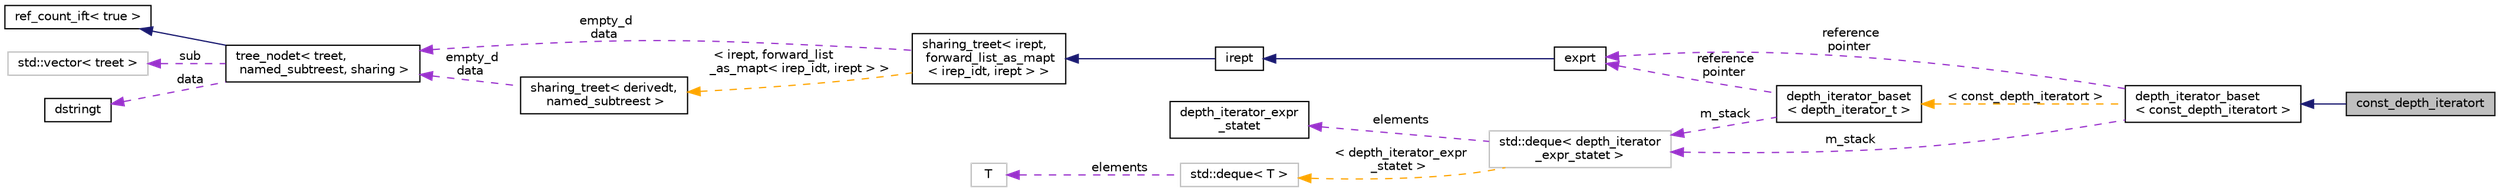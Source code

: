 digraph "const_depth_iteratort"
{
 // LATEX_PDF_SIZE
  bgcolor="transparent";
  edge [fontname="Helvetica",fontsize="10",labelfontname="Helvetica",labelfontsize="10"];
  node [fontname="Helvetica",fontsize="10",shape=record];
  rankdir="LR";
  Node1 [label="const_depth_iteratort",height=0.2,width=0.4,color="black", fillcolor="grey75", style="filled", fontcolor="black",tooltip=" "];
  Node2 -> Node1 [dir="back",color="midnightblue",fontsize="10",style="solid",fontname="Helvetica"];
  Node2 [label="depth_iterator_baset\l\< const_depth_iteratort \>",height=0.2,width=0.4,color="black",URL="$classdepth__iterator__baset.html",tooltip=" "];
  Node3 -> Node2 [dir="back",color="darkorchid3",fontsize="10",style="dashed",label=" m_stack" ,fontname="Helvetica"];
  Node3 [label="std::deque\< depth_iterator\l_expr_statet \>",height=0.2,width=0.4,color="grey75",tooltip=" "];
  Node4 -> Node3 [dir="back",color="darkorchid3",fontsize="10",style="dashed",label=" elements" ,fontname="Helvetica"];
  Node4 [label="depth_iterator_expr\l_statet",height=0.2,width=0.4,color="black",URL="$structdepth__iterator__expr__statet.html",tooltip="Helper class for depth_iterator_baset."];
  Node5 -> Node3 [dir="back",color="orange",fontsize="10",style="dashed",label=" \< depth_iterator_expr\l_statet \>" ,fontname="Helvetica"];
  Node5 [label="std::deque\< T \>",height=0.2,width=0.4,color="grey75",tooltip="STL class."];
  Node6 -> Node5 [dir="back",color="darkorchid3",fontsize="10",style="dashed",label=" elements" ,fontname="Helvetica"];
  Node6 [label="T",height=0.2,width=0.4,color="grey75",tooltip=" "];
  Node7 -> Node2 [dir="back",color="darkorchid3",fontsize="10",style="dashed",label=" reference\npointer" ,fontname="Helvetica"];
  Node7 [label="exprt",height=0.2,width=0.4,color="black",URL="$classexprt.html",tooltip="Base class for all expressions."];
  Node8 -> Node7 [dir="back",color="midnightblue",fontsize="10",style="solid",fontname="Helvetica"];
  Node8 [label="irept",height=0.2,width=0.4,color="black",URL="$classirept.html",tooltip="There are a large number of kinds of tree structured or tree-like data in CPROVER."];
  Node9 -> Node8 [dir="back",color="midnightblue",fontsize="10",style="solid",fontname="Helvetica"];
  Node9 [label="sharing_treet\< irept,\l forward_list_as_mapt\l\< irep_idt, irept \> \>",height=0.2,width=0.4,color="black",URL="$classsharing__treet.html",tooltip=" "];
  Node10 -> Node9 [dir="back",color="darkorchid3",fontsize="10",style="dashed",label=" empty_d\ndata" ,fontname="Helvetica"];
  Node10 [label="tree_nodet\< treet,\l named_subtreest, sharing \>",height=0.2,width=0.4,color="black",URL="$classtree__nodet.html",tooltip="A node with data in a tree, it contains:"];
  Node11 -> Node10 [dir="back",color="midnightblue",fontsize="10",style="solid",fontname="Helvetica"];
  Node11 [label="ref_count_ift\< true \>",height=0.2,width=0.4,color="black",URL="$structref__count__ift_3_01true_01_4.html",tooltip=" "];
  Node12 -> Node10 [dir="back",color="darkorchid3",fontsize="10",style="dashed",label=" sub" ,fontname="Helvetica"];
  Node12 [label="std::vector\< treet \>",height=0.2,width=0.4,color="grey75",tooltip=" "];
  Node14 -> Node10 [dir="back",color="darkorchid3",fontsize="10",style="dashed",label=" data" ,fontname="Helvetica"];
  Node14 [label="dstringt",height=0.2,width=0.4,color="black",URL="$classdstringt.html",tooltip="dstringt has one field, an unsigned integer no which is an index into a static table of strings."];
  Node15 -> Node9 [dir="back",color="orange",fontsize="10",style="dashed",label=" \< irept, forward_list\l_as_mapt\< irep_idt, irept \> \>" ,fontname="Helvetica"];
  Node15 [label="sharing_treet\< derivedt,\l named_subtreest \>",height=0.2,width=0.4,color="black",URL="$classsharing__treet.html",tooltip="Base class for tree-like data structures with sharing."];
  Node10 -> Node15 [dir="back",color="darkorchid3",fontsize="10",style="dashed",label=" empty_d\ndata" ,fontname="Helvetica"];
  Node16 -> Node2 [dir="back",color="orange",fontsize="10",style="dashed",label=" \< const_depth_iteratort \>" ,fontname="Helvetica"];
  Node16 [label="depth_iterator_baset\l\< depth_iterator_t \>",height=0.2,width=0.4,color="black",URL="$classdepth__iterator__baset.html",tooltip="Depth first search iterator base - iterates over supplied expression and all its operands recursively..."];
  Node3 -> Node16 [dir="back",color="darkorchid3",fontsize="10",style="dashed",label=" m_stack" ,fontname="Helvetica"];
  Node7 -> Node16 [dir="back",color="darkorchid3",fontsize="10",style="dashed",label=" reference\npointer" ,fontname="Helvetica"];
}

